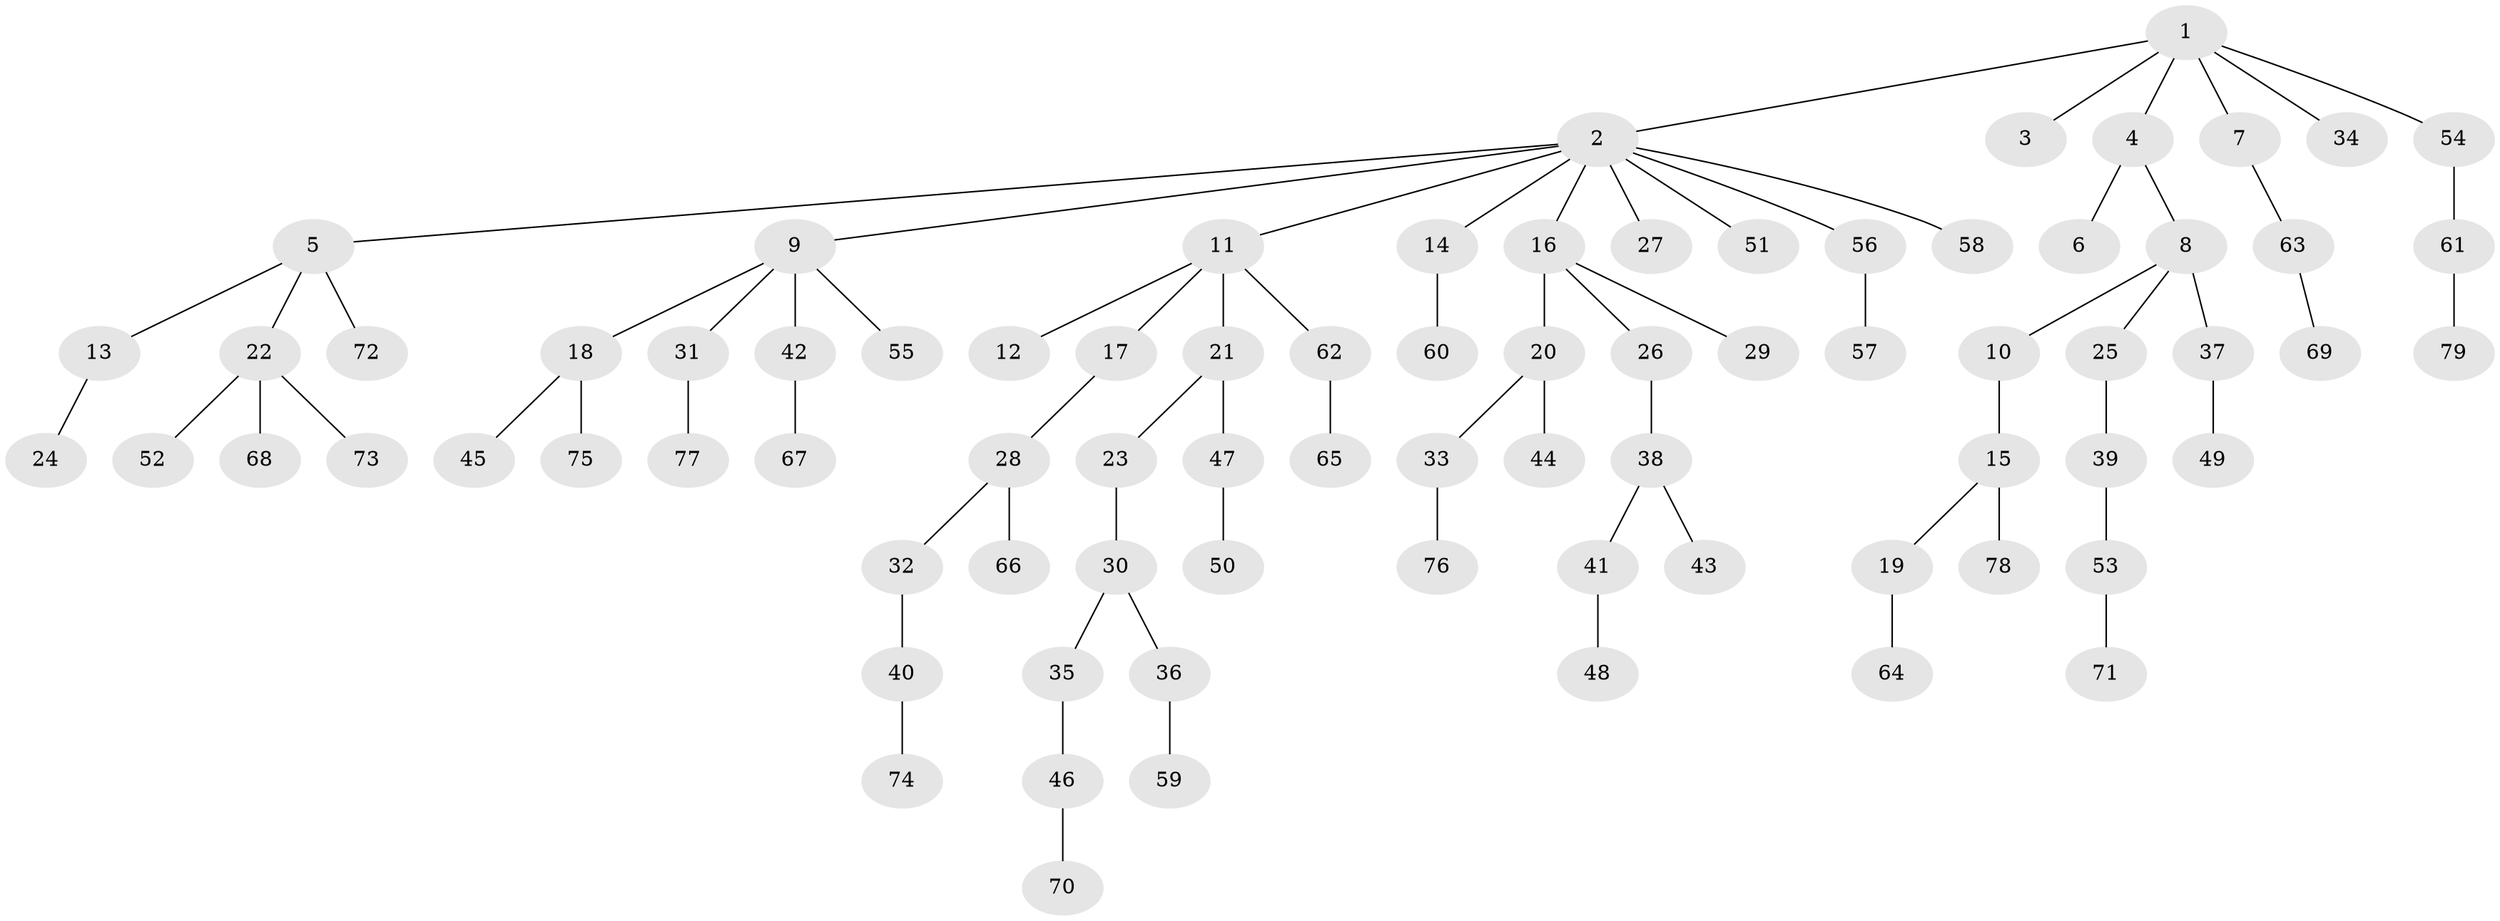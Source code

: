 // coarse degree distribution, {14: 0.02040816326530612, 1: 0.5918367346938775, 2: 0.20408163265306123, 3: 0.10204081632653061, 4: 0.061224489795918366, 6: 0.02040816326530612}
// Generated by graph-tools (version 1.1) at 2025/42/03/06/25 10:42:06]
// undirected, 79 vertices, 78 edges
graph export_dot {
graph [start="1"]
  node [color=gray90,style=filled];
  1;
  2;
  3;
  4;
  5;
  6;
  7;
  8;
  9;
  10;
  11;
  12;
  13;
  14;
  15;
  16;
  17;
  18;
  19;
  20;
  21;
  22;
  23;
  24;
  25;
  26;
  27;
  28;
  29;
  30;
  31;
  32;
  33;
  34;
  35;
  36;
  37;
  38;
  39;
  40;
  41;
  42;
  43;
  44;
  45;
  46;
  47;
  48;
  49;
  50;
  51;
  52;
  53;
  54;
  55;
  56;
  57;
  58;
  59;
  60;
  61;
  62;
  63;
  64;
  65;
  66;
  67;
  68;
  69;
  70;
  71;
  72;
  73;
  74;
  75;
  76;
  77;
  78;
  79;
  1 -- 2;
  1 -- 3;
  1 -- 4;
  1 -- 7;
  1 -- 34;
  1 -- 54;
  2 -- 5;
  2 -- 9;
  2 -- 11;
  2 -- 14;
  2 -- 16;
  2 -- 27;
  2 -- 51;
  2 -- 56;
  2 -- 58;
  4 -- 6;
  4 -- 8;
  5 -- 13;
  5 -- 22;
  5 -- 72;
  7 -- 63;
  8 -- 10;
  8 -- 25;
  8 -- 37;
  9 -- 18;
  9 -- 31;
  9 -- 42;
  9 -- 55;
  10 -- 15;
  11 -- 12;
  11 -- 17;
  11 -- 21;
  11 -- 62;
  13 -- 24;
  14 -- 60;
  15 -- 19;
  15 -- 78;
  16 -- 20;
  16 -- 26;
  16 -- 29;
  17 -- 28;
  18 -- 45;
  18 -- 75;
  19 -- 64;
  20 -- 33;
  20 -- 44;
  21 -- 23;
  21 -- 47;
  22 -- 52;
  22 -- 68;
  22 -- 73;
  23 -- 30;
  25 -- 39;
  26 -- 38;
  28 -- 32;
  28 -- 66;
  30 -- 35;
  30 -- 36;
  31 -- 77;
  32 -- 40;
  33 -- 76;
  35 -- 46;
  36 -- 59;
  37 -- 49;
  38 -- 41;
  38 -- 43;
  39 -- 53;
  40 -- 74;
  41 -- 48;
  42 -- 67;
  46 -- 70;
  47 -- 50;
  53 -- 71;
  54 -- 61;
  56 -- 57;
  61 -- 79;
  62 -- 65;
  63 -- 69;
}
